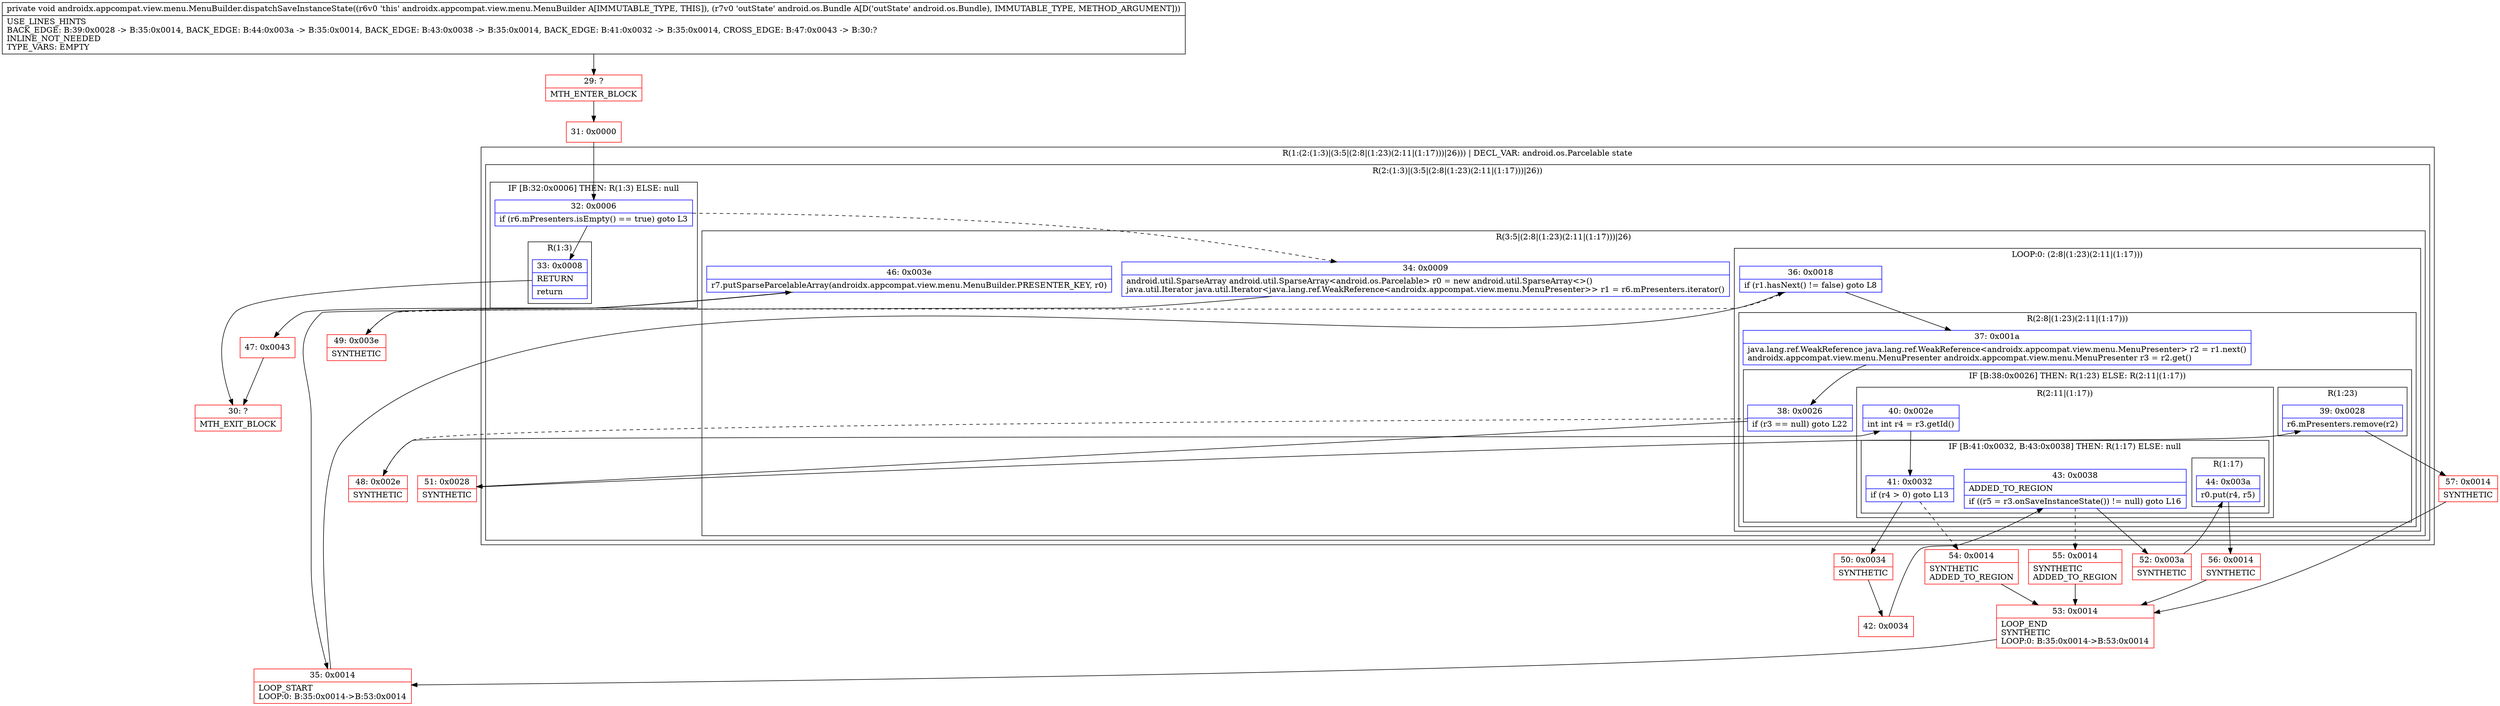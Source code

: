 digraph "CFG forandroidx.appcompat.view.menu.MenuBuilder.dispatchSaveInstanceState(Landroid\/os\/Bundle;)V" {
subgraph cluster_Region_868008044 {
label = "R(1:(2:(1:3)|(3:5|(2:8|(1:23)(2:11|(1:17)))|26))) | DECL_VAR: android.os.Parcelable state\l";
node [shape=record,color=blue];
subgraph cluster_Region_1575953583 {
label = "R(2:(1:3)|(3:5|(2:8|(1:23)(2:11|(1:17)))|26))";
node [shape=record,color=blue];
subgraph cluster_IfRegion_1543448977 {
label = "IF [B:32:0x0006] THEN: R(1:3) ELSE: null";
node [shape=record,color=blue];
Node_32 [shape=record,label="{32\:\ 0x0006|if (r6.mPresenters.isEmpty() == true) goto L3\l}"];
subgraph cluster_Region_1313895543 {
label = "R(1:3)";
node [shape=record,color=blue];
Node_33 [shape=record,label="{33\:\ 0x0008|RETURN\l|return\l}"];
}
}
subgraph cluster_Region_139824986 {
label = "R(3:5|(2:8|(1:23)(2:11|(1:17)))|26)";
node [shape=record,color=blue];
Node_34 [shape=record,label="{34\:\ 0x0009|android.util.SparseArray android.util.SparseArray\<android.os.Parcelable\> r0 = new android.util.SparseArray\<\>()\ljava.util.Iterator java.util.Iterator\<java.lang.ref.WeakReference\<androidx.appcompat.view.menu.MenuPresenter\>\> r1 = r6.mPresenters.iterator()\l}"];
subgraph cluster_LoopRegion_4986355 {
label = "LOOP:0: (2:8|(1:23)(2:11|(1:17)))";
node [shape=record,color=blue];
Node_36 [shape=record,label="{36\:\ 0x0018|if (r1.hasNext() != false) goto L8\l}"];
subgraph cluster_Region_208696335 {
label = "R(2:8|(1:23)(2:11|(1:17)))";
node [shape=record,color=blue];
Node_37 [shape=record,label="{37\:\ 0x001a|java.lang.ref.WeakReference java.lang.ref.WeakReference\<androidx.appcompat.view.menu.MenuPresenter\> r2 = r1.next()\landroidx.appcompat.view.menu.MenuPresenter androidx.appcompat.view.menu.MenuPresenter r3 = r2.get()\l}"];
subgraph cluster_IfRegion_885894861 {
label = "IF [B:38:0x0026] THEN: R(1:23) ELSE: R(2:11|(1:17))";
node [shape=record,color=blue];
Node_38 [shape=record,label="{38\:\ 0x0026|if (r3 == null) goto L22\l}"];
subgraph cluster_Region_679150980 {
label = "R(1:23)";
node [shape=record,color=blue];
Node_39 [shape=record,label="{39\:\ 0x0028|r6.mPresenters.remove(r2)\l}"];
}
subgraph cluster_Region_1414452778 {
label = "R(2:11|(1:17))";
node [shape=record,color=blue];
Node_40 [shape=record,label="{40\:\ 0x002e|int int r4 = r3.getId()\l}"];
subgraph cluster_IfRegion_1527845024 {
label = "IF [B:41:0x0032, B:43:0x0038] THEN: R(1:17) ELSE: null";
node [shape=record,color=blue];
Node_41 [shape=record,label="{41\:\ 0x0032|if (r4 \> 0) goto L13\l}"];
Node_43 [shape=record,label="{43\:\ 0x0038|ADDED_TO_REGION\l|if ((r5 = r3.onSaveInstanceState()) != null) goto L16\l}"];
subgraph cluster_Region_2022479042 {
label = "R(1:17)";
node [shape=record,color=blue];
Node_44 [shape=record,label="{44\:\ 0x003a|r0.put(r4, r5)\l}"];
}
}
}
}
}
}
Node_46 [shape=record,label="{46\:\ 0x003e|r7.putSparseParcelableArray(androidx.appcompat.view.menu.MenuBuilder.PRESENTER_KEY, r0)\l}"];
}
}
}
Node_29 [shape=record,color=red,label="{29\:\ ?|MTH_ENTER_BLOCK\l}"];
Node_31 [shape=record,color=red,label="{31\:\ 0x0000}"];
Node_30 [shape=record,color=red,label="{30\:\ ?|MTH_EXIT_BLOCK\l}"];
Node_35 [shape=record,color=red,label="{35\:\ 0x0014|LOOP_START\lLOOP:0: B:35:0x0014\-\>B:53:0x0014\l}"];
Node_48 [shape=record,color=red,label="{48\:\ 0x002e|SYNTHETIC\l}"];
Node_50 [shape=record,color=red,label="{50\:\ 0x0034|SYNTHETIC\l}"];
Node_42 [shape=record,color=red,label="{42\:\ 0x0034}"];
Node_52 [shape=record,color=red,label="{52\:\ 0x003a|SYNTHETIC\l}"];
Node_56 [shape=record,color=red,label="{56\:\ 0x0014|SYNTHETIC\l}"];
Node_53 [shape=record,color=red,label="{53\:\ 0x0014|LOOP_END\lSYNTHETIC\lLOOP:0: B:35:0x0014\-\>B:53:0x0014\l}"];
Node_55 [shape=record,color=red,label="{55\:\ 0x0014|SYNTHETIC\lADDED_TO_REGION\l}"];
Node_54 [shape=record,color=red,label="{54\:\ 0x0014|SYNTHETIC\lADDED_TO_REGION\l}"];
Node_51 [shape=record,color=red,label="{51\:\ 0x0028|SYNTHETIC\l}"];
Node_57 [shape=record,color=red,label="{57\:\ 0x0014|SYNTHETIC\l}"];
Node_49 [shape=record,color=red,label="{49\:\ 0x003e|SYNTHETIC\l}"];
Node_47 [shape=record,color=red,label="{47\:\ 0x0043}"];
MethodNode[shape=record,label="{private void androidx.appcompat.view.menu.MenuBuilder.dispatchSaveInstanceState((r6v0 'this' androidx.appcompat.view.menu.MenuBuilder A[IMMUTABLE_TYPE, THIS]), (r7v0 'outState' android.os.Bundle A[D('outState' android.os.Bundle), IMMUTABLE_TYPE, METHOD_ARGUMENT]))  | USE_LINES_HINTS\lBACK_EDGE: B:39:0x0028 \-\> B:35:0x0014, BACK_EDGE: B:44:0x003a \-\> B:35:0x0014, BACK_EDGE: B:43:0x0038 \-\> B:35:0x0014, BACK_EDGE: B:41:0x0032 \-\> B:35:0x0014, CROSS_EDGE: B:47:0x0043 \-\> B:30:?\lINLINE_NOT_NEEDED\lTYPE_VARS: EMPTY\l}"];
MethodNode -> Node_29;Node_32 -> Node_33;
Node_32 -> Node_34[style=dashed];
Node_33 -> Node_30;
Node_34 -> Node_35;
Node_36 -> Node_37;
Node_36 -> Node_49[style=dashed];
Node_37 -> Node_38;
Node_38 -> Node_48[style=dashed];
Node_38 -> Node_51;
Node_39 -> Node_57;
Node_40 -> Node_41;
Node_41 -> Node_50;
Node_41 -> Node_54[style=dashed];
Node_43 -> Node_52;
Node_43 -> Node_55[style=dashed];
Node_44 -> Node_56;
Node_46 -> Node_47;
Node_29 -> Node_31;
Node_31 -> Node_32;
Node_35 -> Node_36;
Node_48 -> Node_40;
Node_50 -> Node_42;
Node_42 -> Node_43;
Node_52 -> Node_44;
Node_56 -> Node_53;
Node_53 -> Node_35;
Node_55 -> Node_53;
Node_54 -> Node_53;
Node_51 -> Node_39;
Node_57 -> Node_53;
Node_49 -> Node_46;
Node_47 -> Node_30;
}

